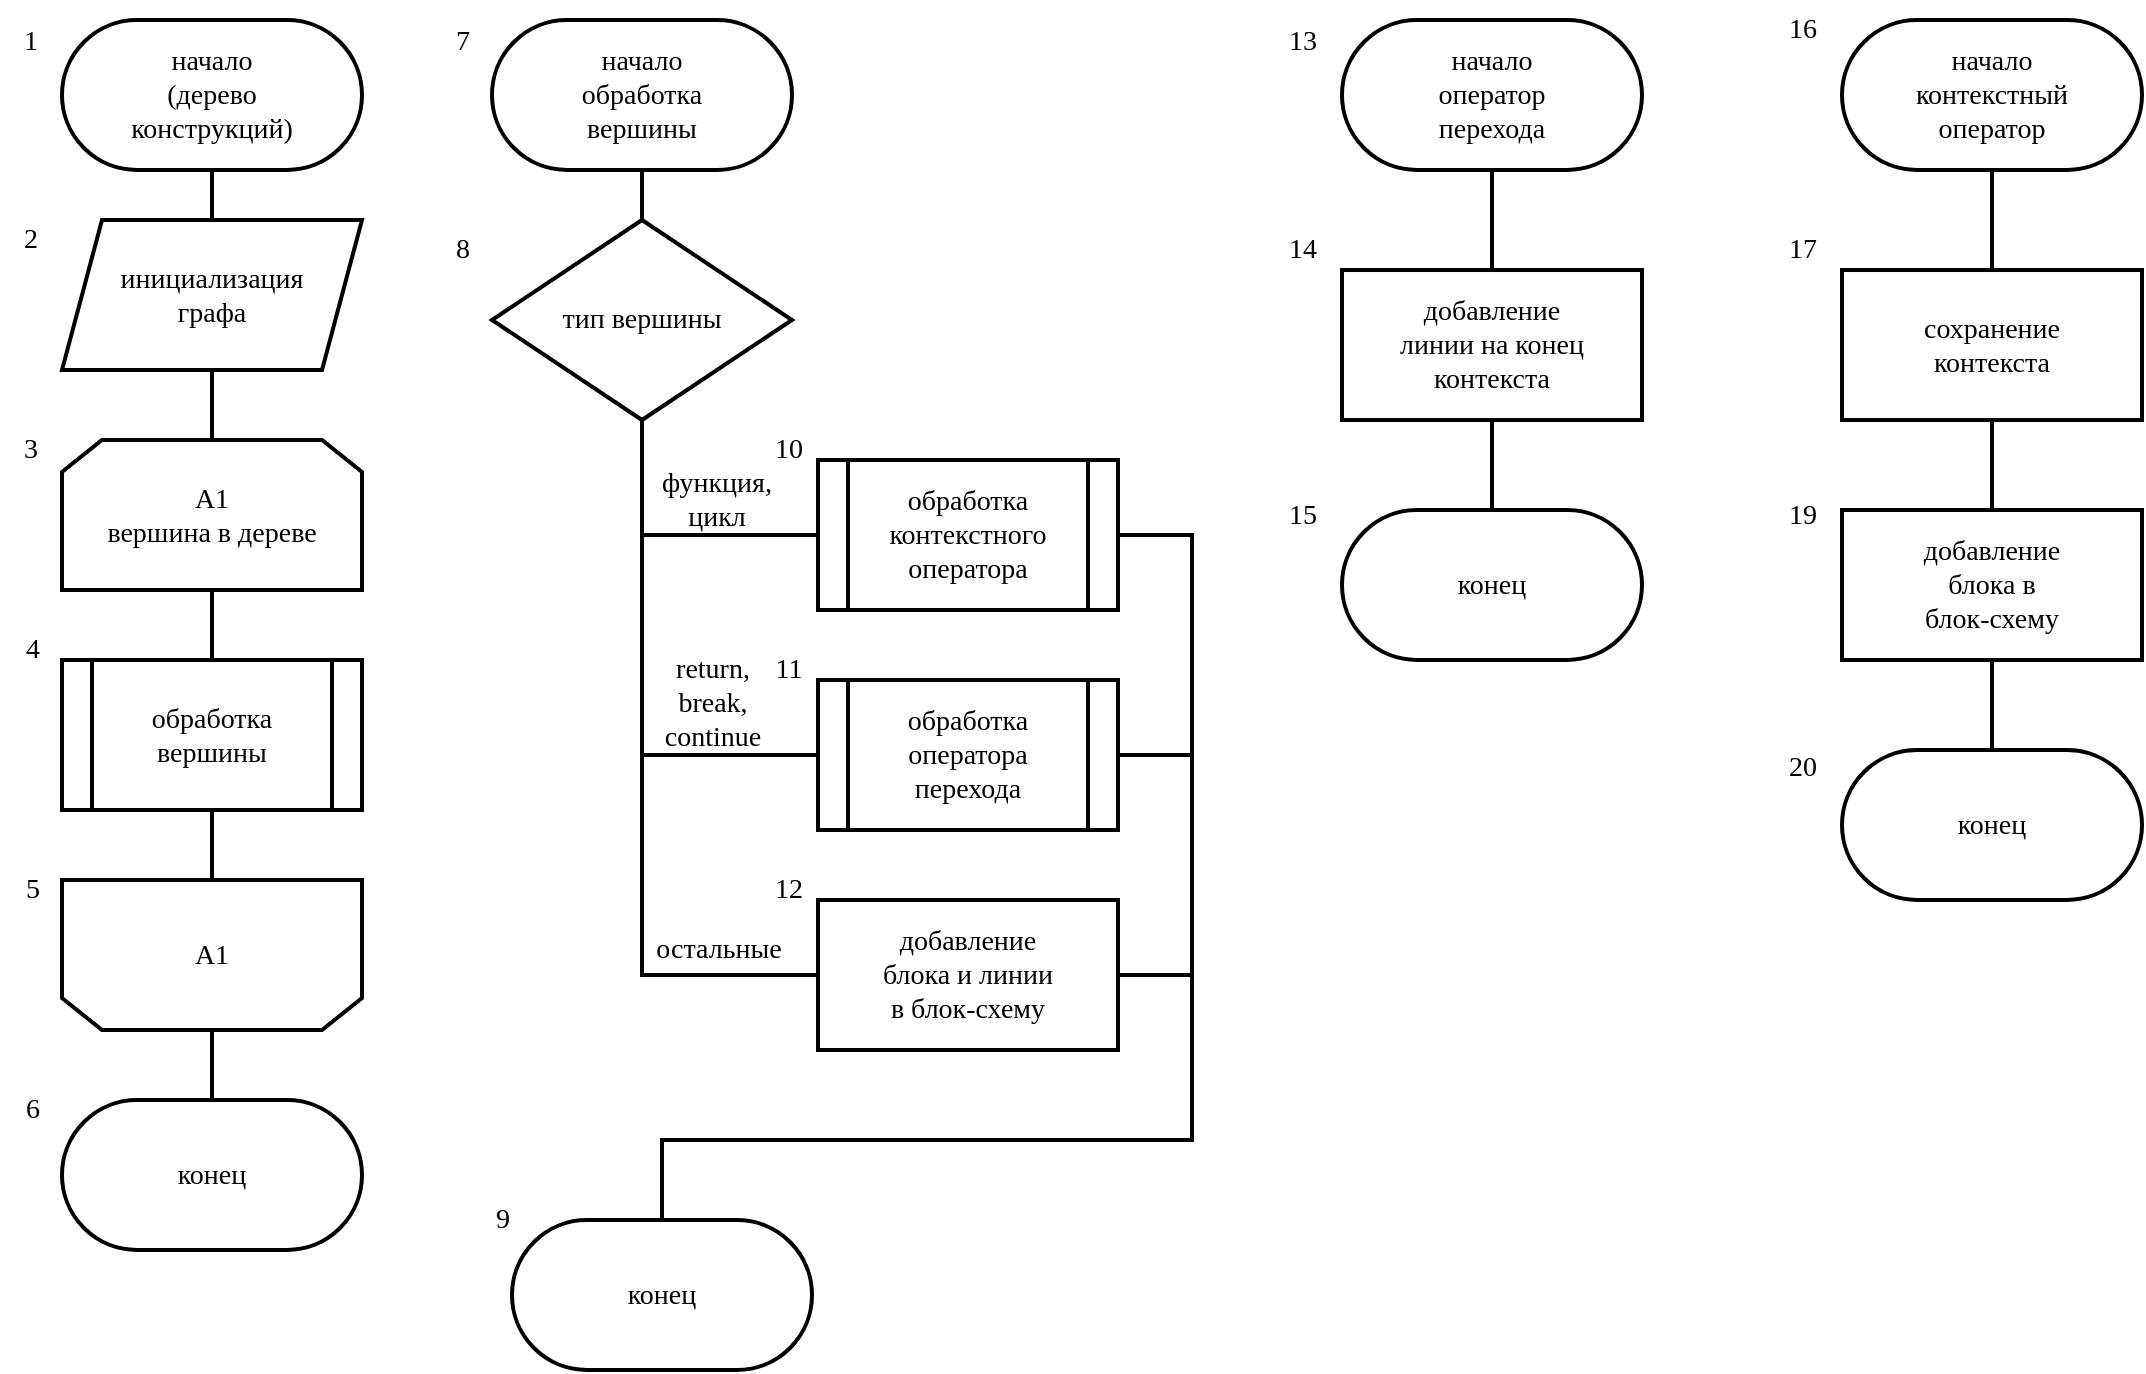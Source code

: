 <mxfile version="21.1.2" type="device">
  <diagram name="Page-1" id="UDpClc-p1MF6tuiHUiTg">
    <mxGraphModel dx="1687" dy="984" grid="1" gridSize="10" guides="1" tooltips="1" connect="1" arrows="1" fold="1" page="1" pageScale="1" pageWidth="1169" pageHeight="827" math="0" shadow="0">
      <root>
        <mxCell id="0" />
        <mxCell id="1" parent="0" />
        <mxCell id="bbwIub8Ajyu2Ycl528Cd-24" value="" style="edgeStyle=orthogonalEdgeStyle;rounded=0;orthogonalLoop=1;jettySize=auto;html=1;strokeWidth=2;endArrow=none;endFill=0;fontSize=14;fontFamily=Times New Roman;" edge="1" parent="1" source="bbwIub8Ajyu2Ycl528Cd-1" target="bbwIub8Ajyu2Ycl528Cd-4">
          <mxGeometry relative="1" as="geometry" />
        </mxCell>
        <mxCell id="bbwIub8Ajyu2Ycl528Cd-1" value="начало&lt;br style=&quot;font-size: 14px;&quot;&gt;(дерево&lt;br style=&quot;font-size: 14px;&quot;&gt;конструкций)" style="rounded=1;whiteSpace=wrap;html=1;arcSize=50;strokeWidth=2;fontFamily=Times New Roman;fontSize=14;aspect=fixed;" vertex="1" parent="1">
          <mxGeometry x="65" y="40" width="150" height="75" as="geometry" />
        </mxCell>
        <mxCell id="bbwIub8Ajyu2Ycl528Cd-26" style="edgeStyle=orthogonalEdgeStyle;rounded=0;orthogonalLoop=1;jettySize=auto;html=1;strokeWidth=2;endArrow=none;endFill=0;fontSize=14;fontFamily=Times New Roman;" edge="1" parent="1" source="bbwIub8Ajyu2Ycl528Cd-2" target="bbwIub8Ajyu2Ycl528Cd-12">
          <mxGeometry relative="1" as="geometry" />
        </mxCell>
        <mxCell id="bbwIub8Ajyu2Ycl528Cd-2" value="А1&lt;br style=&quot;font-size: 14px;&quot;&gt;вершина в дереве" style="shape=loopLimit;whiteSpace=wrap;html=1;strokeWidth=2;size=20;fontSize=14;fontFamily=Times New Roman;" vertex="1" parent="1">
          <mxGeometry x="65" y="250" width="150" height="75" as="geometry" />
        </mxCell>
        <mxCell id="bbwIub8Ajyu2Ycl528Cd-25" style="edgeStyle=orthogonalEdgeStyle;rounded=0;orthogonalLoop=1;jettySize=auto;html=1;strokeWidth=2;endArrow=none;endFill=0;fontSize=14;fontFamily=Times New Roman;" edge="1" parent="1" source="bbwIub8Ajyu2Ycl528Cd-4" target="bbwIub8Ajyu2Ycl528Cd-2">
          <mxGeometry relative="1" as="geometry" />
        </mxCell>
        <mxCell id="bbwIub8Ajyu2Ycl528Cd-4" value="инициализация&lt;br style=&quot;font-size: 14px;&quot;&gt;графа" style="shape=parallelogram;perimeter=parallelogramPerimeter;whiteSpace=wrap;html=1;fixedSize=1;strokeWidth=2;fontSize=14;fontFamily=Times New Roman;" vertex="1" parent="1">
          <mxGeometry x="65" y="140" width="150" height="75" as="geometry" />
        </mxCell>
        <mxCell id="bbwIub8Ajyu2Ycl528Cd-28" style="edgeStyle=orthogonalEdgeStyle;rounded=0;orthogonalLoop=1;jettySize=auto;html=1;strokeWidth=2;endArrow=none;endFill=0;fontSize=14;fontFamily=Times New Roman;" edge="1" parent="1" source="bbwIub8Ajyu2Ycl528Cd-5" target="bbwIub8Ajyu2Ycl528Cd-10">
          <mxGeometry relative="1" as="geometry" />
        </mxCell>
        <mxCell id="bbwIub8Ajyu2Ycl528Cd-5" value="А1" style="shape=loopLimit;whiteSpace=wrap;html=1;strokeWidth=2;size=20;direction=west;fontSize=14;fontFamily=Times New Roman;" vertex="1" parent="1">
          <mxGeometry x="65" y="470" width="150" height="75" as="geometry" />
        </mxCell>
        <mxCell id="bbwIub8Ajyu2Ycl528Cd-30" style="edgeStyle=orthogonalEdgeStyle;rounded=0;orthogonalLoop=1;jettySize=auto;html=1;exitX=0.5;exitY=1;exitDx=0;exitDy=0;entryX=0;entryY=0.5;entryDx=0;entryDy=0;strokeWidth=2;endArrow=none;endFill=0;fontSize=14;fontFamily=Times New Roman;" edge="1" parent="1" source="bbwIub8Ajyu2Ycl528Cd-6" target="bbwIub8Ajyu2Ycl528Cd-11">
          <mxGeometry relative="1" as="geometry" />
        </mxCell>
        <mxCell id="bbwIub8Ajyu2Ycl528Cd-6" value="тип вершины" style="rhombus;whiteSpace=wrap;html=1;strokeWidth=2;fontFamily=Times New Roman;fontSize=14;aspect=fixed;" vertex="1" parent="1">
          <mxGeometry x="280" y="140" width="150" height="100.01" as="geometry" />
        </mxCell>
        <mxCell id="bbwIub8Ajyu2Ycl528Cd-32" style="edgeStyle=orthogonalEdgeStyle;rounded=0;orthogonalLoop=1;jettySize=auto;html=1;exitX=0;exitY=0.5;exitDx=0;exitDy=0;strokeWidth=2;endArrow=none;endFill=0;fontSize=14;fontFamily=Times New Roman;" edge="1" parent="1" source="bbwIub8Ajyu2Ycl528Cd-7">
          <mxGeometry relative="1" as="geometry">
            <mxPoint x="355" y="297.5" as="targetPoint" />
          </mxGeometry>
        </mxCell>
        <mxCell id="bbwIub8Ajyu2Ycl528Cd-33" style="edgeStyle=orthogonalEdgeStyle;rounded=0;orthogonalLoop=1;jettySize=auto;html=1;exitX=1;exitY=0.5;exitDx=0;exitDy=0;endArrow=none;endFill=0;strokeWidth=2;fontSize=14;fontFamily=Times New Roman;" edge="1" parent="1" source="bbwIub8Ajyu2Ycl528Cd-7" target="bbwIub8Ajyu2Ycl528Cd-14">
          <mxGeometry relative="1" as="geometry">
            <Array as="points">
              <mxPoint x="630" y="298" />
              <mxPoint x="630" y="600" />
              <mxPoint x="365" y="600" />
            </Array>
          </mxGeometry>
        </mxCell>
        <mxCell id="bbwIub8Ajyu2Ycl528Cd-7" value="обработка&lt;br style=&quot;font-size: 14px;&quot;&gt;контекстного&lt;br style=&quot;font-size: 14px;&quot;&gt;оператора" style="shape=process;whiteSpace=wrap;html=1;backgroundOutline=1;strokeWidth=2;fontFamily=Times New Roman;fontSize=14;aspect=fixed;" vertex="1" parent="1">
          <mxGeometry x="443" y="260" width="150" height="75" as="geometry" />
        </mxCell>
        <mxCell id="bbwIub8Ajyu2Ycl528Cd-31" style="edgeStyle=orthogonalEdgeStyle;rounded=0;orthogonalLoop=1;jettySize=auto;html=1;endArrow=none;endFill=0;strokeWidth=2;fontSize=14;fontFamily=Times New Roman;" edge="1" parent="1" source="bbwIub8Ajyu2Ycl528Cd-8">
          <mxGeometry relative="1" as="geometry">
            <mxPoint x="355" y="407.5" as="targetPoint" />
          </mxGeometry>
        </mxCell>
        <mxCell id="bbwIub8Ajyu2Ycl528Cd-34" style="edgeStyle=orthogonalEdgeStyle;rounded=0;orthogonalLoop=1;jettySize=auto;html=1;exitX=1;exitY=0.5;exitDx=0;exitDy=0;strokeWidth=2;endArrow=none;endFill=0;fontSize=14;fontFamily=Times New Roman;" edge="1" parent="1" source="bbwIub8Ajyu2Ycl528Cd-8">
          <mxGeometry relative="1" as="geometry">
            <mxPoint x="630" y="407.5" as="targetPoint" />
          </mxGeometry>
        </mxCell>
        <mxCell id="bbwIub8Ajyu2Ycl528Cd-8" value="обработка&lt;br style=&quot;font-size: 14px;&quot;&gt;оператора&lt;br style=&quot;font-size: 14px;&quot;&gt;перехода" style="shape=process;whiteSpace=wrap;html=1;backgroundOutline=1;strokeWidth=2;fontFamily=Times New Roman;fontSize=14;aspect=fixed;" vertex="1" parent="1">
          <mxGeometry x="443" y="370" width="150" height="75" as="geometry" />
        </mxCell>
        <mxCell id="bbwIub8Ajyu2Ycl528Cd-10" value="конец" style="rounded=1;whiteSpace=wrap;html=1;arcSize=50;strokeWidth=2;fontFamily=Times New Roman;fontSize=14;aspect=fixed;" vertex="1" parent="1">
          <mxGeometry x="65" y="580" width="150" height="75" as="geometry" />
        </mxCell>
        <mxCell id="bbwIub8Ajyu2Ycl528Cd-35" style="edgeStyle=orthogonalEdgeStyle;rounded=0;orthogonalLoop=1;jettySize=auto;html=1;exitX=1;exitY=0.5;exitDx=0;exitDy=0;endArrow=none;endFill=0;strokeWidth=2;fontSize=14;fontFamily=Times New Roman;" edge="1" parent="1" source="bbwIub8Ajyu2Ycl528Cd-11">
          <mxGeometry relative="1" as="geometry">
            <mxPoint x="630" y="517.5" as="targetPoint" />
          </mxGeometry>
        </mxCell>
        <mxCell id="bbwIub8Ajyu2Ycl528Cd-11" value="добавление&lt;br style=&quot;font-size: 14px;&quot;&gt;блока и линии&lt;br style=&quot;font-size: 14px;&quot;&gt;в блок-схему" style="rounded=0;whiteSpace=wrap;html=1;strokeWidth=2;fontFamily=Times New Roman;fontSize=14;aspect=fixed;" vertex="1" parent="1">
          <mxGeometry x="443" y="480" width="150" height="75" as="geometry" />
        </mxCell>
        <mxCell id="bbwIub8Ajyu2Ycl528Cd-27" style="edgeStyle=orthogonalEdgeStyle;rounded=0;orthogonalLoop=1;jettySize=auto;html=1;strokeWidth=2;endArrow=none;endFill=0;fontSize=14;fontFamily=Times New Roman;" edge="1" parent="1" source="bbwIub8Ajyu2Ycl528Cd-12" target="bbwIub8Ajyu2Ycl528Cd-5">
          <mxGeometry relative="1" as="geometry" />
        </mxCell>
        <mxCell id="bbwIub8Ajyu2Ycl528Cd-12" value="обработка&lt;br style=&quot;font-size: 14px;&quot;&gt;вершины" style="shape=process;whiteSpace=wrap;html=1;backgroundOutline=1;strokeWidth=2;fontFamily=Times New Roman;fontSize=14;aspect=fixed;" vertex="1" parent="1">
          <mxGeometry x="65" y="360" width="150" height="75" as="geometry" />
        </mxCell>
        <mxCell id="bbwIub8Ajyu2Ycl528Cd-29" style="edgeStyle=orthogonalEdgeStyle;rounded=0;orthogonalLoop=1;jettySize=auto;html=1;strokeWidth=2;endArrow=none;endFill=0;fontSize=14;fontFamily=Times New Roman;" edge="1" parent="1" source="bbwIub8Ajyu2Ycl528Cd-13" target="bbwIub8Ajyu2Ycl528Cd-6">
          <mxGeometry relative="1" as="geometry" />
        </mxCell>
        <mxCell id="bbwIub8Ajyu2Ycl528Cd-13" value="начало&lt;br style=&quot;font-size: 14px;&quot;&gt;обработка&lt;br style=&quot;font-size: 14px;&quot;&gt;вершины" style="rounded=1;whiteSpace=wrap;html=1;arcSize=50;strokeWidth=2;fontFamily=Times New Roman;fontSize=14;aspect=fixed;" vertex="1" parent="1">
          <mxGeometry x="280" y="40" width="150" height="75" as="geometry" />
        </mxCell>
        <mxCell id="bbwIub8Ajyu2Ycl528Cd-14" value="конец" style="rounded=1;whiteSpace=wrap;html=1;arcSize=50;strokeWidth=2;fontFamily=Times New Roman;fontSize=14;aspect=fixed;" vertex="1" parent="1">
          <mxGeometry x="290" y="640" width="150" height="75" as="geometry" />
        </mxCell>
        <mxCell id="bbwIub8Ajyu2Ycl528Cd-41" style="edgeStyle=orthogonalEdgeStyle;rounded=0;orthogonalLoop=1;jettySize=auto;html=1;strokeWidth=2;endArrow=none;endFill=0;fontSize=14;fontFamily=Times New Roman;" edge="1" parent="1" source="bbwIub8Ajyu2Ycl528Cd-15" target="bbwIub8Ajyu2Ycl528Cd-17">
          <mxGeometry relative="1" as="geometry" />
        </mxCell>
        <mxCell id="bbwIub8Ajyu2Ycl528Cd-15" value="начало&lt;br style=&quot;font-size: 14px;&quot;&gt;контекстный&lt;br style=&quot;font-size: 14px;&quot;&gt;оператор" style="rounded=1;whiteSpace=wrap;html=1;arcSize=50;strokeWidth=2;fontFamily=Times New Roman;fontSize=14;aspect=fixed;" vertex="1" parent="1">
          <mxGeometry x="955" y="40" width="150" height="75" as="geometry" />
        </mxCell>
        <mxCell id="bbwIub8Ajyu2Ycl528Cd-62" style="edgeStyle=orthogonalEdgeStyle;rounded=0;orthogonalLoop=1;jettySize=auto;html=1;strokeWidth=2;endArrow=none;endFill=0;" edge="1" parent="1" source="bbwIub8Ajyu2Ycl528Cd-17" target="bbwIub8Ajyu2Ycl528Cd-61">
          <mxGeometry relative="1" as="geometry" />
        </mxCell>
        <mxCell id="bbwIub8Ajyu2Ycl528Cd-17" value="сохранение&lt;br style=&quot;font-size: 14px;&quot;&gt;контекста" style="rounded=0;whiteSpace=wrap;html=1;strokeWidth=2;fontFamily=Times New Roman;fontSize=14;aspect=fixed;" vertex="1" parent="1">
          <mxGeometry x="955" y="165.01" width="150" height="75" as="geometry" />
        </mxCell>
        <mxCell id="bbwIub8Ajyu2Ycl528Cd-18" value="конец" style="rounded=1;whiteSpace=wrap;html=1;arcSize=50;strokeWidth=2;fontFamily=Times New Roman;fontSize=14;aspect=fixed;" vertex="1" parent="1">
          <mxGeometry x="955" y="405" width="150" height="75" as="geometry" />
        </mxCell>
        <mxCell id="bbwIub8Ajyu2Ycl528Cd-39" style="edgeStyle=orthogonalEdgeStyle;rounded=0;orthogonalLoop=1;jettySize=auto;html=1;strokeWidth=2;endArrow=none;endFill=0;fontSize=14;fontFamily=Times New Roman;" edge="1" parent="1" source="bbwIub8Ajyu2Ycl528Cd-19" target="bbwIub8Ajyu2Ycl528Cd-21">
          <mxGeometry relative="1" as="geometry" />
        </mxCell>
        <mxCell id="bbwIub8Ajyu2Ycl528Cd-19" value="начало&lt;br style=&quot;font-size: 14px;&quot;&gt;оператор&lt;br style=&quot;font-size: 14px;&quot;&gt;перехода" style="rounded=1;whiteSpace=wrap;html=1;arcSize=50;strokeWidth=2;fontFamily=Times New Roman;fontSize=14;aspect=fixed;" vertex="1" parent="1">
          <mxGeometry x="705" y="40" width="150" height="75" as="geometry" />
        </mxCell>
        <mxCell id="bbwIub8Ajyu2Ycl528Cd-40" style="edgeStyle=orthogonalEdgeStyle;rounded=0;orthogonalLoop=1;jettySize=auto;html=1;strokeWidth=2;endArrow=none;endFill=0;fontSize=14;fontFamily=Times New Roman;" edge="1" parent="1" source="bbwIub8Ajyu2Ycl528Cd-21" target="bbwIub8Ajyu2Ycl528Cd-23">
          <mxGeometry relative="1" as="geometry" />
        </mxCell>
        <mxCell id="bbwIub8Ajyu2Ycl528Cd-21" value="добавление&lt;br style=&quot;font-size: 14px;&quot;&gt;линии на конец&lt;br style=&quot;font-size: 14px;&quot;&gt;контекста" style="rounded=0;whiteSpace=wrap;html=1;strokeWidth=2;fontFamily=Times New Roman;fontSize=14;aspect=fixed;" vertex="1" parent="1">
          <mxGeometry x="705" y="165.01" width="150" height="75" as="geometry" />
        </mxCell>
        <mxCell id="bbwIub8Ajyu2Ycl528Cd-23" value="конец" style="rounded=1;whiteSpace=wrap;html=1;arcSize=50;strokeWidth=2;fontFamily=Times New Roman;fontSize=14;aspect=fixed;" vertex="1" parent="1">
          <mxGeometry x="705" y="285" width="150" height="75" as="geometry" />
        </mxCell>
        <mxCell id="bbwIub8Ajyu2Ycl528Cd-36" value="функция, &lt;br style=&quot;font-size: 14px;&quot;&gt;цикл" style="text;html=1;align=center;verticalAlign=middle;resizable=0;points=[];autosize=1;strokeColor=none;fillColor=none;fontSize=14;fontFamily=Times New Roman;" vertex="1" parent="1">
          <mxGeometry x="352" y="254.5" width="80" height="50" as="geometry" />
        </mxCell>
        <mxCell id="bbwIub8Ajyu2Ycl528Cd-37" value="return,&lt;br style=&quot;font-size: 14px;&quot;&gt;break,&lt;br style=&quot;font-size: 14px;&quot;&gt;continue" style="text;html=1;align=center;verticalAlign=middle;resizable=0;points=[];autosize=1;strokeColor=none;fillColor=none;fontSize=14;fontFamily=Times New Roman;" vertex="1" parent="1">
          <mxGeometry x="355" y="352" width="70" height="60" as="geometry" />
        </mxCell>
        <mxCell id="bbwIub8Ajyu2Ycl528Cd-38" value="остальные" style="text;html=1;align=center;verticalAlign=middle;resizable=0;points=[];autosize=1;strokeColor=none;fillColor=none;fontSize=14;fontFamily=Times New Roman;" vertex="1" parent="1">
          <mxGeometry x="348" y="490" width="90" height="30" as="geometry" />
        </mxCell>
        <mxCell id="bbwIub8Ajyu2Ycl528Cd-43" value="1" style="text;html=1;align=center;verticalAlign=middle;resizable=0;points=[];autosize=1;strokeColor=none;fillColor=none;fontSize=14;fontFamily=Times New Roman;" vertex="1" parent="1">
          <mxGeometry x="34" y="36" width="30" height="30" as="geometry" />
        </mxCell>
        <mxCell id="bbwIub8Ajyu2Ycl528Cd-44" value="2" style="text;html=1;align=center;verticalAlign=middle;resizable=0;points=[];autosize=1;strokeColor=none;fillColor=none;fontSize=14;fontFamily=Times New Roman;" vertex="1" parent="1">
          <mxGeometry x="34" y="135.01" width="30" height="30" as="geometry" />
        </mxCell>
        <mxCell id="bbwIub8Ajyu2Ycl528Cd-45" value="3" style="text;html=1;align=center;verticalAlign=middle;resizable=0;points=[];autosize=1;strokeColor=none;fillColor=none;fontSize=14;fontFamily=Times New Roman;" vertex="1" parent="1">
          <mxGeometry x="34" y="240.01" width="30" height="30" as="geometry" />
        </mxCell>
        <mxCell id="bbwIub8Ajyu2Ycl528Cd-46" value="4" style="text;html=1;align=center;verticalAlign=middle;resizable=0;points=[];autosize=1;strokeColor=none;fillColor=none;fontSize=14;fontFamily=Times New Roman;" vertex="1" parent="1">
          <mxGeometry x="35" y="340" width="30" height="30" as="geometry" />
        </mxCell>
        <mxCell id="bbwIub8Ajyu2Ycl528Cd-47" value="5" style="text;html=1;align=center;verticalAlign=middle;resizable=0;points=[];autosize=1;strokeColor=none;fillColor=none;fontSize=14;fontFamily=Times New Roman;" vertex="1" parent="1">
          <mxGeometry x="35" y="460" width="30" height="30" as="geometry" />
        </mxCell>
        <mxCell id="bbwIub8Ajyu2Ycl528Cd-48" value="6" style="text;html=1;align=center;verticalAlign=middle;resizable=0;points=[];autosize=1;strokeColor=none;fillColor=none;fontSize=14;fontFamily=Times New Roman;" vertex="1" parent="1">
          <mxGeometry x="35" y="570" width="30" height="30" as="geometry" />
        </mxCell>
        <mxCell id="bbwIub8Ajyu2Ycl528Cd-49" value="7" style="text;html=1;align=center;verticalAlign=middle;resizable=0;points=[];autosize=1;strokeColor=none;fillColor=none;fontSize=14;fontFamily=Times New Roman;" vertex="1" parent="1">
          <mxGeometry x="250" y="36" width="30" height="30" as="geometry" />
        </mxCell>
        <mxCell id="bbwIub8Ajyu2Ycl528Cd-50" value="8" style="text;html=1;align=center;verticalAlign=middle;resizable=0;points=[];autosize=1;strokeColor=none;fillColor=none;fontSize=14;fontFamily=Times New Roman;" vertex="1" parent="1">
          <mxGeometry x="250" y="140" width="30" height="30" as="geometry" />
        </mxCell>
        <mxCell id="bbwIub8Ajyu2Ycl528Cd-51" value="9" style="text;html=1;align=center;verticalAlign=middle;resizable=0;points=[];autosize=1;strokeColor=none;fillColor=none;fontSize=14;fontFamily=Times New Roman;" vertex="1" parent="1">
          <mxGeometry x="270" y="625" width="30" height="30" as="geometry" />
        </mxCell>
        <mxCell id="bbwIub8Ajyu2Ycl528Cd-52" value="10" style="text;html=1;align=center;verticalAlign=middle;resizable=0;points=[];autosize=1;strokeColor=none;fillColor=none;fontSize=14;fontFamily=Times New Roman;" vertex="1" parent="1">
          <mxGeometry x="408" y="240.01" width="40" height="30" as="geometry" />
        </mxCell>
        <mxCell id="bbwIub8Ajyu2Ycl528Cd-53" value="11" style="text;html=1;align=center;verticalAlign=middle;resizable=0;points=[];autosize=1;strokeColor=none;fillColor=none;fontSize=14;fontFamily=Times New Roman;" vertex="1" parent="1">
          <mxGeometry x="408" y="350" width="40" height="30" as="geometry" />
        </mxCell>
        <mxCell id="bbwIub8Ajyu2Ycl528Cd-54" value="12" style="text;html=1;align=center;verticalAlign=middle;resizable=0;points=[];autosize=1;strokeColor=none;fillColor=none;fontSize=14;fontFamily=Times New Roman;" vertex="1" parent="1">
          <mxGeometry x="408" y="460" width="40" height="30" as="geometry" />
        </mxCell>
        <mxCell id="bbwIub8Ajyu2Ycl528Cd-55" value="13" style="text;html=1;align=center;verticalAlign=middle;resizable=0;points=[];autosize=1;strokeColor=none;fillColor=none;fontSize=14;fontFamily=Times New Roman;" vertex="1" parent="1">
          <mxGeometry x="665" y="36" width="40" height="30" as="geometry" />
        </mxCell>
        <mxCell id="bbwIub8Ajyu2Ycl528Cd-56" value="14" style="text;html=1;align=center;verticalAlign=middle;resizable=0;points=[];autosize=1;strokeColor=none;fillColor=none;fontSize=14;fontFamily=Times New Roman;" vertex="1" parent="1">
          <mxGeometry x="665" y="140" width="40" height="30" as="geometry" />
        </mxCell>
        <mxCell id="bbwIub8Ajyu2Ycl528Cd-57" value="15" style="text;html=1;align=center;verticalAlign=middle;resizable=0;points=[];autosize=1;strokeColor=none;fillColor=none;fontSize=14;fontFamily=Times New Roman;" vertex="1" parent="1">
          <mxGeometry x="665" y="272.5" width="40" height="30" as="geometry" />
        </mxCell>
        <mxCell id="bbwIub8Ajyu2Ycl528Cd-58" value="16" style="text;html=1;align=center;verticalAlign=middle;resizable=0;points=[];autosize=1;strokeColor=none;fillColor=none;fontSize=14;fontFamily=Times New Roman;" vertex="1" parent="1">
          <mxGeometry x="915" y="30" width="40" height="30" as="geometry" />
        </mxCell>
        <mxCell id="bbwIub8Ajyu2Ycl528Cd-59" value="17" style="text;html=1;align=center;verticalAlign=middle;resizable=0;points=[];autosize=1;strokeColor=none;fillColor=none;fontSize=14;fontFamily=Times New Roman;" vertex="1" parent="1">
          <mxGeometry x="915" y="140" width="40" height="30" as="geometry" />
        </mxCell>
        <mxCell id="bbwIub8Ajyu2Ycl528Cd-60" value="19" style="text;html=1;align=center;verticalAlign=middle;resizable=0;points=[];autosize=1;strokeColor=none;fillColor=none;fontSize=14;fontFamily=Times New Roman;" vertex="1" parent="1">
          <mxGeometry x="915" y="272.5" width="40" height="30" as="geometry" />
        </mxCell>
        <mxCell id="bbwIub8Ajyu2Ycl528Cd-63" style="edgeStyle=orthogonalEdgeStyle;rounded=0;orthogonalLoop=1;jettySize=auto;html=1;strokeWidth=2;endArrow=none;endFill=0;" edge="1" parent="1" source="bbwIub8Ajyu2Ycl528Cd-61" target="bbwIub8Ajyu2Ycl528Cd-18">
          <mxGeometry relative="1" as="geometry" />
        </mxCell>
        <mxCell id="bbwIub8Ajyu2Ycl528Cd-61" value="добавление&lt;br style=&quot;font-size: 14px;&quot;&gt;блока&amp;nbsp;в &lt;br&gt;блок-схему" style="rounded=0;whiteSpace=wrap;html=1;strokeWidth=2;fontFamily=Times New Roman;fontSize=14;aspect=fixed;" vertex="1" parent="1">
          <mxGeometry x="955" y="285" width="150" height="75" as="geometry" />
        </mxCell>
        <mxCell id="bbwIub8Ajyu2Ycl528Cd-64" value="20" style="text;html=1;align=center;verticalAlign=middle;resizable=0;points=[];autosize=1;strokeColor=none;fillColor=none;fontSize=14;fontFamily=Times New Roman;" vertex="1" parent="1">
          <mxGeometry x="915" y="399" width="40" height="30" as="geometry" />
        </mxCell>
      </root>
    </mxGraphModel>
  </diagram>
</mxfile>
